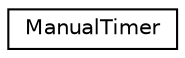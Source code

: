 digraph "Graphical Class Hierarchy"
{
  edge [fontname="Helvetica",fontsize="10",labelfontname="Helvetica",labelfontsize="10"];
  node [fontname="Helvetica",fontsize="10",shape=record];
  rankdir="LR";
  Node1 [label="ManualTimer",height=0.2,width=0.4,color="black", fillcolor="white", style="filled",URL="$d4/d5f/class_manual_timer.html",tooltip="Manual timer updated using ManualTimer::UpdateTime member function. "];
}
